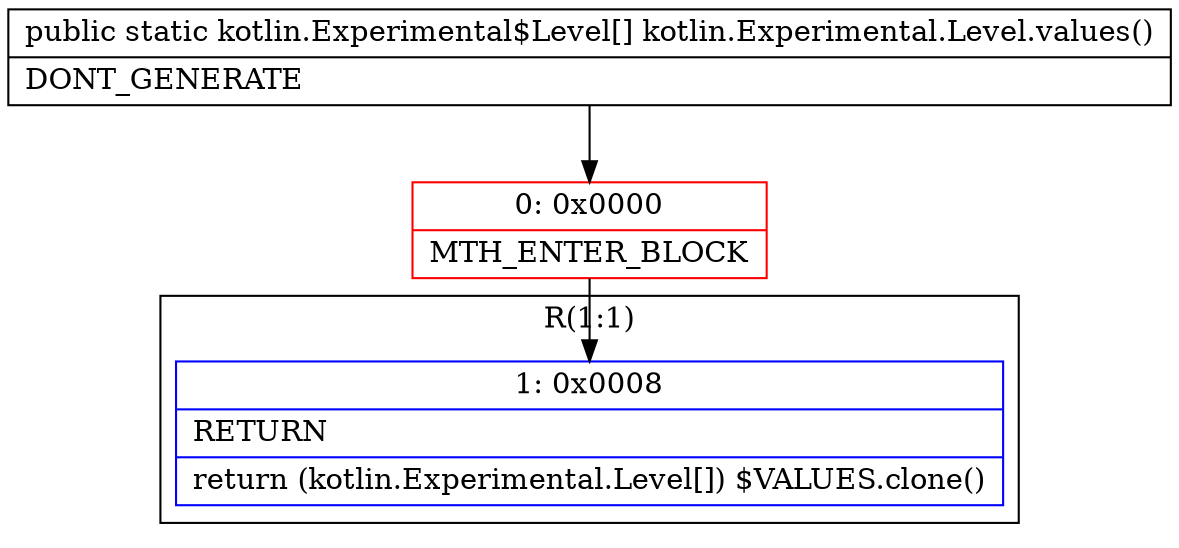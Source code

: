 digraph "CFG forkotlin.Experimental.Level.values()[Lkotlin\/Experimental$Level;" {
subgraph cluster_Region_1864757012 {
label = "R(1:1)";
node [shape=record,color=blue];
Node_1 [shape=record,label="{1\:\ 0x0008|RETURN\l|return (kotlin.Experimental.Level[]) $VALUES.clone()\l}"];
}
Node_0 [shape=record,color=red,label="{0\:\ 0x0000|MTH_ENTER_BLOCK\l}"];
MethodNode[shape=record,label="{public static kotlin.Experimental$Level[] kotlin.Experimental.Level.values()  | DONT_GENERATE\l}"];
MethodNode -> Node_0;
Node_0 -> Node_1;
}

